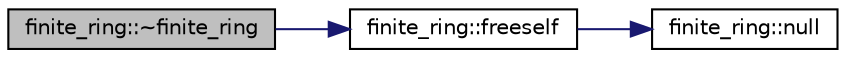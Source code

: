 digraph "finite_ring::~finite_ring"
{
  edge [fontname="Helvetica",fontsize="10",labelfontname="Helvetica",labelfontsize="10"];
  node [fontname="Helvetica",fontsize="10",shape=record];
  rankdir="LR";
  Node3 [label="finite_ring::~finite_ring",height=0.2,width=0.4,color="black", fillcolor="grey75", style="filled", fontcolor="black"];
  Node3 -> Node4 [color="midnightblue",fontsize="10",style="solid",fontname="Helvetica"];
  Node4 [label="finite_ring::freeself",height=0.2,width=0.4,color="black", fillcolor="white", style="filled",URL="$d9/d43/classfinite__ring.html#afe11cfb1049e98833001fc249825ec3d"];
  Node4 -> Node5 [color="midnightblue",fontsize="10",style="solid",fontname="Helvetica"];
  Node5 [label="finite_ring::null",height=0.2,width=0.4,color="black", fillcolor="white", style="filled",URL="$d9/d43/classfinite__ring.html#a548ad1baa37d8b0a537a0d8cdc601955"];
}
